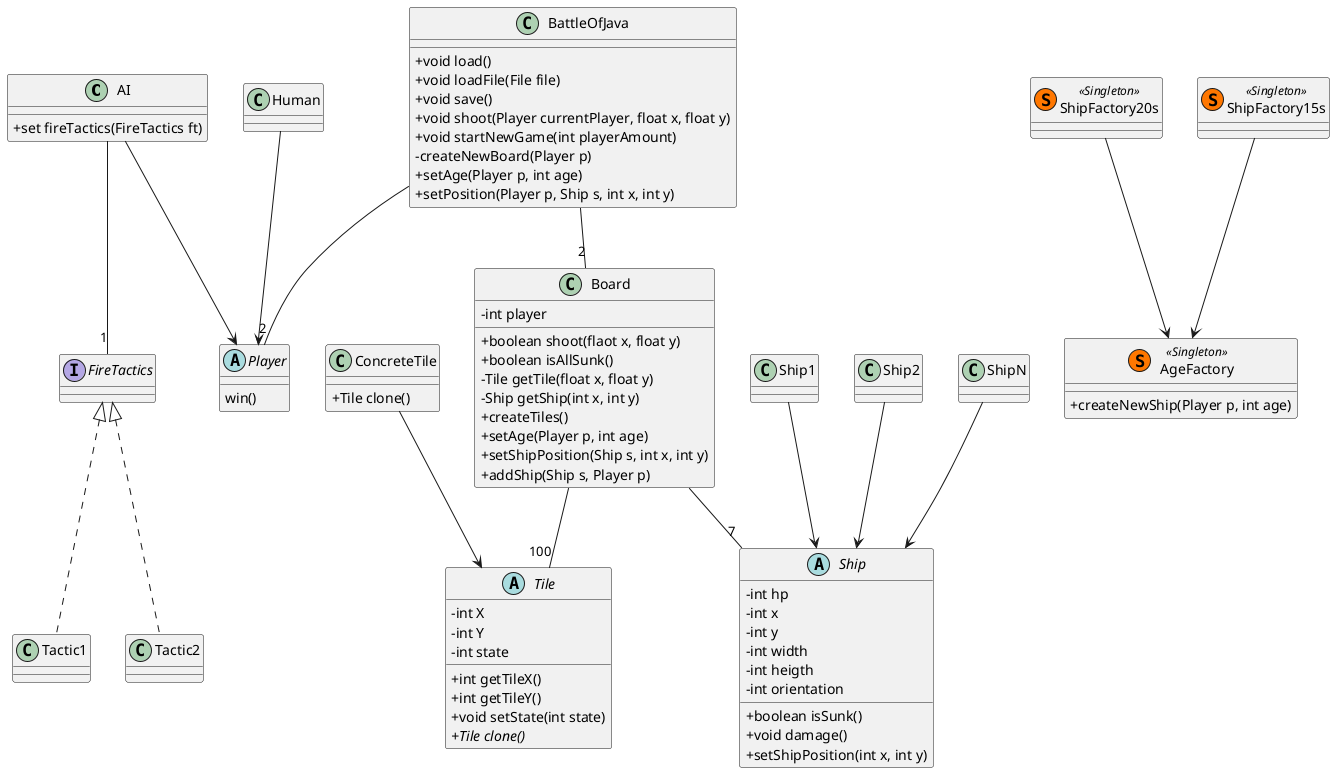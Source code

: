 
 @startuml

skinparam classAttributeIconSize 0

AI --> Player
Human --> Player


BattleOfJava --"2" Player
BattleOfJava --"2" Board
Board --"100" Tile
ConcreteTile --> Tile

Board --"7" Ship
Ship1 --> Ship
Ship2 --> Ship
ShipN --> Ship

class AgeFactory << (S,#FF7700) Singleton >> {
	+ createNewShip(Player p, int age)
}

class ShipFactory20s << (S,#FF7700) Singleton >>
class ShipFactory15s << (S,#FF7700) Singleton >>
ShipFactory15s --> AgeFactory
ShipFactory20s --> AgeFactory

class BattleOfJava {
	+ void load()
	+ void loadFile(File file)
	+ void save()
	+ void shoot(Player currentPlayer, float x, float y)
	+ void startNewGame(int playerAmount)
	- createNewBoard(Player p)
	+ setAge(Player p, int age)
	+ setPosition(Player p, Ship s, int x, int y)
}

class Board {
	- int player
	+ boolean shoot(flaot x, float y)
	+ boolean isAllSunk()
	- Tile getTile(float x, float y)
	- Ship getShip(int x, int y)
	+ createTiles()
	+ setAge(Player p, int age)
	+ setShipPosition(Ship s, int x, int y)
	+ addShip(Ship s, Player p)
}

abstract class Tile {
	- int X
	- int Y
	- int state
	+ int getTileX()
	+ int getTileY()
	+ void setState(int state)
	+ {abstract}Tile clone()
}

class ConcreteTile {
	+ Tile clone()
}

abstract class Ship {
	- int hp
	- int x
	- int y
	- int width
	- int heigth
	- int orientation
	+ boolean isSunk()
	+ void damage()
	+ setShipPosition(int x, int y)
}

abstract class Player {
	win()
}

class AI {
	+ set fireTactics(FireTactics ft)
}

AI --"1" FireTactics
interface FireTactics {

}

class Tactic1 implements FireTactics {
}
class Tactic2 implements FireTactics {
}

@enduml

